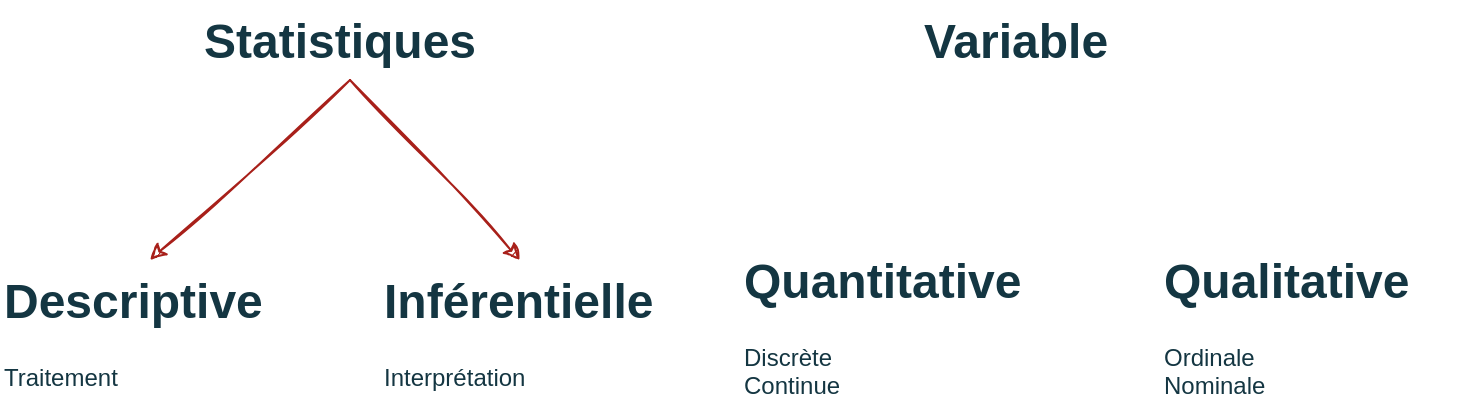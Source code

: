 <mxfile version="24.4.13" type="github">
  <diagram name="Page-1" id="S4iGcN87YycN1-mO8-58">
    <mxGraphModel dx="1434" dy="746" grid="1" gridSize="10" guides="1" tooltips="1" connect="1" arrows="1" fold="1" page="1" pageScale="1" pageWidth="827" pageHeight="1169" math="0" shadow="0">
      <root>
        <mxCell id="0" />
        <mxCell id="1" parent="0" />
        <mxCell id="Qmwp_-XaxjS77FFdiGAR-1" value="&lt;h1 style=&quot;margin-top: 0px;&quot;&gt;Descriptive&lt;br&gt;&lt;/h1&gt;&lt;p&gt;Traitement&lt;/p&gt;" style="text;html=1;whiteSpace=wrap;overflow=hidden;rounded=0;sketch=1;curveFitting=1;jiggle=2;labelBackgroundColor=none;fontColor=#143642;" vertex="1" parent="1">
          <mxGeometry x="50" y="150" width="150" height="70" as="geometry" />
        </mxCell>
        <mxCell id="Qmwp_-XaxjS77FFdiGAR-2" value="&lt;h1 style=&quot;margin-top: 0px;&quot;&gt;Inférentielle&lt;br&gt;&lt;/h1&gt;&lt;p&gt;Interprétation&lt;br&gt;&lt;/p&gt;" style="text;html=1;whiteSpace=wrap;overflow=hidden;rounded=0;sketch=1;curveFitting=1;jiggle=2;labelBackgroundColor=none;fontColor=#143642;" vertex="1" parent="1">
          <mxGeometry x="240" y="150" width="140" height="70" as="geometry" />
        </mxCell>
        <mxCell id="Qmwp_-XaxjS77FFdiGAR-3" value="&lt;h1 style=&quot;margin-top: 0px;&quot;&gt;Statistiques&lt;br&gt;&lt;/h1&gt;" style="text;html=1;whiteSpace=wrap;overflow=hidden;rounded=0;sketch=1;curveFitting=1;jiggle=2;labelBackgroundColor=none;fontColor=#143642;" vertex="1" parent="1">
          <mxGeometry x="150" y="20" width="150" height="40" as="geometry" />
        </mxCell>
        <mxCell id="Qmwp_-XaxjS77FFdiGAR-4" value="" style="endArrow=classic;html=1;rounded=0;exitX=0.5;exitY=1;exitDx=0;exitDy=0;entryX=0.5;entryY=0;entryDx=0;entryDy=0;sketch=1;curveFitting=1;jiggle=2;labelBackgroundColor=none;strokeColor=#A8201A;fontColor=default;" edge="1" parent="1" source="Qmwp_-XaxjS77FFdiGAR-3" target="Qmwp_-XaxjS77FFdiGAR-1">
          <mxGeometry width="50" height="50" relative="1" as="geometry">
            <mxPoint x="390" y="410" as="sourcePoint" />
            <mxPoint x="440" y="360" as="targetPoint" />
          </mxGeometry>
        </mxCell>
        <mxCell id="Qmwp_-XaxjS77FFdiGAR-6" value="" style="endArrow=classic;html=1;rounded=0;exitX=0.5;exitY=1;exitDx=0;exitDy=0;entryX=0.5;entryY=0;entryDx=0;entryDy=0;sketch=1;curveFitting=1;jiggle=2;labelBackgroundColor=none;strokeColor=#A8201A;fontColor=default;" edge="1" parent="1" source="Qmwp_-XaxjS77FFdiGAR-3" target="Qmwp_-XaxjS77FFdiGAR-2">
          <mxGeometry width="50" height="50" relative="1" as="geometry">
            <mxPoint x="390" y="120" as="sourcePoint" />
            <mxPoint x="440" y="360" as="targetPoint" />
          </mxGeometry>
        </mxCell>
        <mxCell id="Qmwp_-XaxjS77FFdiGAR-7" value="&lt;h1 style=&quot;margin-top: 0px;&quot;&gt;Variable&lt;br&gt;&lt;/h1&gt;" style="text;html=1;whiteSpace=wrap;overflow=hidden;rounded=0;sketch=1;curveFitting=1;jiggle=2;labelBackgroundColor=none;fontColor=#143642;" vertex="1" parent="1">
          <mxGeometry x="510" y="20" width="150" height="40" as="geometry" />
        </mxCell>
        <mxCell id="Qmwp_-XaxjS77FFdiGAR-10" value="&lt;h1 style=&quot;margin-top: 0px;&quot;&gt;Quantitative&lt;/h1&gt;&lt;div&gt;Discrète&lt;/div&gt;&lt;div&gt;Continue&lt;br&gt;&lt;/div&gt;" style="text;html=1;whiteSpace=wrap;overflow=hidden;rounded=0;sketch=1;curveFitting=1;jiggle=2;labelBackgroundColor=none;fontColor=#143642;" vertex="1" parent="1">
          <mxGeometry x="420" y="140" width="150" height="80" as="geometry" />
        </mxCell>
        <mxCell id="Qmwp_-XaxjS77FFdiGAR-11" value="&lt;h1 style=&quot;margin-top: 0px;&quot;&gt;Qualitative&lt;/h1&gt;&lt;div&gt;Ordinale&lt;br&gt;&lt;/div&gt;&lt;div&gt;Nominale&lt;br&gt;&lt;/div&gt;" style="text;html=1;whiteSpace=wrap;overflow=hidden;rounded=0;sketch=1;curveFitting=1;jiggle=2;labelBackgroundColor=none;fontColor=#143642;" vertex="1" parent="1">
          <mxGeometry x="630" y="140" width="150" height="80" as="geometry" />
        </mxCell>
      </root>
    </mxGraphModel>
  </diagram>
</mxfile>
